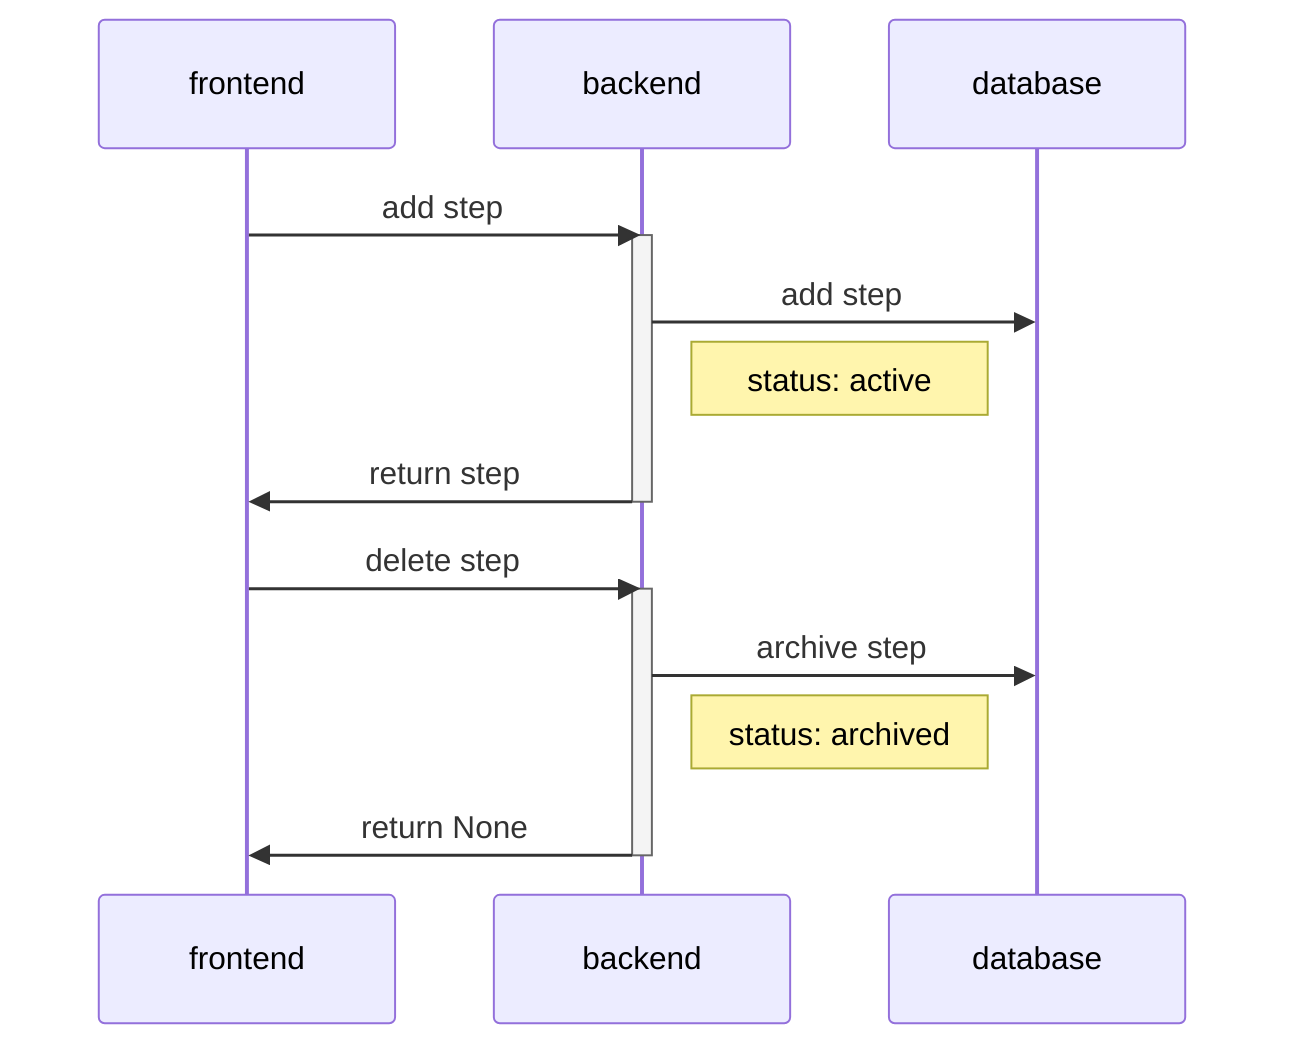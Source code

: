 sequenceDiagram
    participant frontend
    participant backend
    participant database

    frontend->>backend: add step
    activate backend
    backend->>database: add step
    Note right of backend: status: active
    backend->>frontend: return step
    deactivate backend

    frontend->>backend: delete step
    activate backend
    backend->>database: archive step
    Note right of backend: status: archived
    backend->>frontend: return None
    deactivate backend